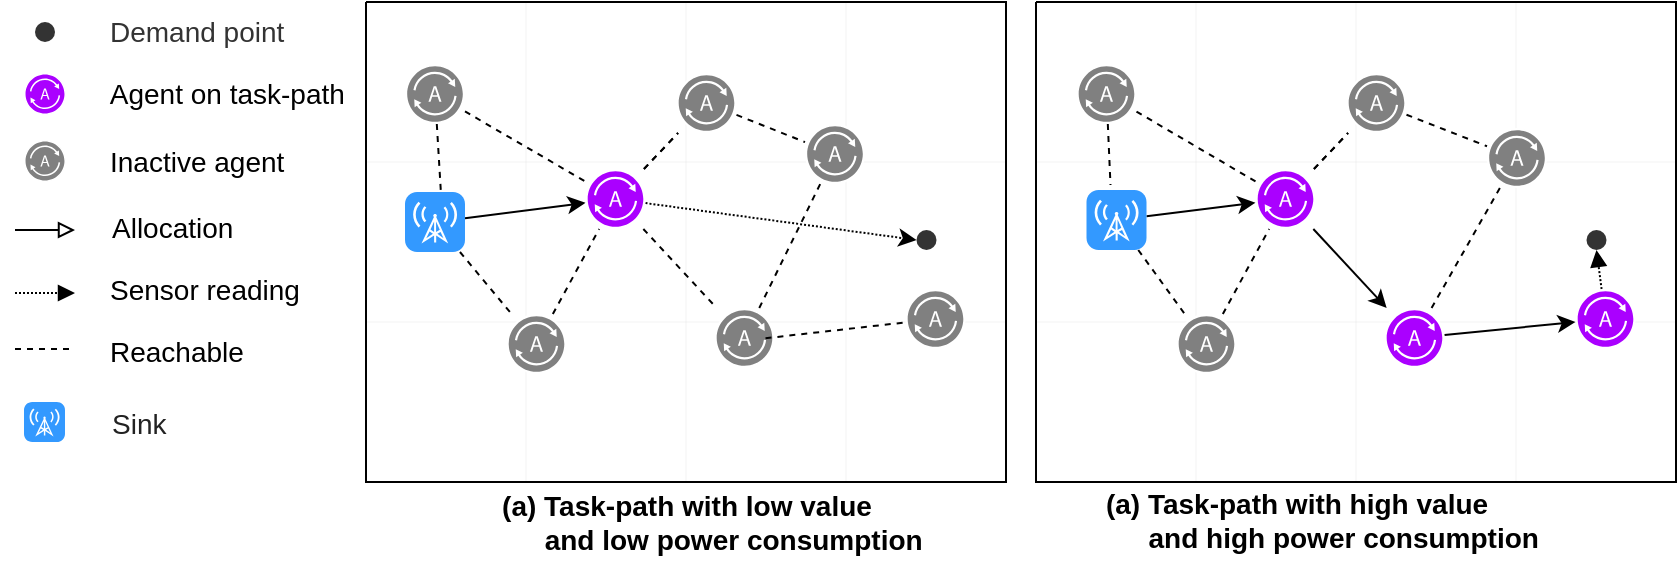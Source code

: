 <mxfile version="15.8.7" type="device"><diagram id="n3x0hCh38KXFZ6Cryw47" name="Page-1"><mxGraphModel dx="1102" dy="865" grid="1" gridSize="10" guides="1" tooltips="1" connect="1" arrows="1" fold="1" page="1" pageScale="1" pageWidth="827" pageHeight="1169" math="1" shadow="0"><root><mxCell id="0"/><mxCell id="1" parent="0"/><mxCell id="sWvzGrBPn2IlzjByoFlh-150" value="" style="verticalLabelPosition=bottom;verticalAlign=top;html=1;shape=mxgraph.basic.patternFillRect;fillStyle=grid;step=80;fillStrokeWidth=0.2;fillStrokeColor=#dddddd;" parent="1" vertex="1"><mxGeometry x="550" y="240" width="320" height="240" as="geometry"/></mxCell><mxCell id="G75mjb6Er_qYQi8ZF5sW-7" value="&lt;span style=&quot;color: rgb(0 , 0 , 0)&quot;&gt;&amp;nbsp;Agent on task-path&lt;/span&gt;" style="pointerEvents=1;shadow=0;dashed=0;html=1;labelPosition=right;verticalLabelPosition=middle;verticalAlign=middle;align=left;outlineConnect=0;shape=mxgraph.veeam2.agent;labelBackgroundColor=none;fillColor=#aa00ff;spacingLeft=16;fontSize=14;strokeColor=#7700CC;fontColor=#ffffff;" parent="1" vertex="1"><mxGeometry x="44" y="275.5" width="21" height="21" as="geometry"/></mxCell><mxCell id="G75mjb6Er_qYQi8ZF5sW-53" value="Inactive agent" style="pointerEvents=1;shadow=0;dashed=0;html=1;labelPosition=right;verticalLabelPosition=middle;verticalAlign=middle;align=left;outlineConnect=0;shape=mxgraph.veeam2.agent;labelBackgroundColor=none;fillColor=#808080;spacingLeft=20;fontSize=14;" parent="1" vertex="1"><mxGeometry x="44" y="309" width="21" height="21" as="geometry"/></mxCell><mxCell id="G75mjb6Er_qYQi8ZF5sW-55" value="Demand point" style="ellipse;html=1;aspect=fixed;dashed=1;labelBackgroundColor=none;fontColor=#333333;fillColor=#333333;strokeColor=none;labelPosition=right;verticalLabelPosition=middle;align=left;verticalAlign=middle;fontSize=14;textDirection=ltr;spacingLeft=25;" parent="1" vertex="1"><mxGeometry x="49.5" y="250" width="10" height="10" as="geometry"/></mxCell><mxCell id="dMY40JlKNHP0hM3eTLJn-19" style="rounded=0;orthogonalLoop=1;jettySize=auto;html=1;endArrow=block;endFill=0;fontSize=14;" parent="1" edge="1"><mxGeometry relative="1" as="geometry"><mxPoint x="39.5" y="354" as="sourcePoint"/><mxPoint x="69.5" y="354" as="targetPoint"/></mxGeometry></mxCell><mxCell id="dMY40JlKNHP0hM3eTLJn-20" value="Allocation" style="edgeLabel;html=1;align=left;verticalAlign=middle;resizable=0;points=[];fontSize=14;labelPosition=right;verticalLabelPosition=middle;spacingLeft=39;" parent="dMY40JlKNHP0hM3eTLJn-19" vertex="1" connectable="0"><mxGeometry x="-0.5" y="-1" relative="1" as="geometry"><mxPoint y="-2.5" as="offset"/></mxGeometry></mxCell><mxCell id="dMY40JlKNHP0hM3eTLJn-52" style="rounded=0;orthogonalLoop=1;jettySize=auto;html=1;endArrow=block;endFill=1;fontSize=14;dashed=1;dashPattern=1 1;spacingLeft=39;" parent="1" edge="1"><mxGeometry relative="1" as="geometry"><mxPoint x="39.5" y="385.5" as="sourcePoint"/><mxPoint x="69.5" y="385.5" as="targetPoint"/></mxGeometry></mxCell><mxCell id="dMY40JlKNHP0hM3eTLJn-53" value="Sensor reading" style="edgeLabel;html=1;align=left;verticalAlign=middle;resizable=0;points=[];fontSize=14;labelPosition=right;verticalLabelPosition=middle;spacingLeft=36;" parent="dMY40JlKNHP0hM3eTLJn-52" vertex="1" connectable="0"><mxGeometry x="-0.5" y="-1" relative="1" as="geometry"><mxPoint x="2" y="-3" as="offset"/></mxGeometry></mxCell><mxCell id="sWvzGrBPn2IlzjByoFlh-8" style="rounded=0;orthogonalLoop=1;jettySize=auto;html=1;" parent="1" source="sWvzGrBPn2IlzjByoFlh-11" target="sWvzGrBPn2IlzjByoFlh-16" edge="1"><mxGeometry relative="1" as="geometry"/></mxCell><mxCell id="sWvzGrBPn2IlzjByoFlh-9" style="edgeStyle=none;rounded=0;orthogonalLoop=1;jettySize=auto;html=1;" parent="1" source="sWvzGrBPn2IlzjByoFlh-16" target="sWvzGrBPn2IlzjByoFlh-24" edge="1"><mxGeometry relative="1" as="geometry"/></mxCell><mxCell id="sWvzGrBPn2IlzjByoFlh-10" style="edgeStyle=none;rounded=0;orthogonalLoop=1;jettySize=auto;html=1;dashed=1;endArrow=none;endFill=0;" parent="1" source="sWvzGrBPn2IlzjByoFlh-11" target="sWvzGrBPn2IlzjByoFlh-21" edge="1"><mxGeometry relative="1" as="geometry"/></mxCell><mxCell id="sWvzGrBPn2IlzjByoFlh-11" value="" style="html=1;strokeWidth=1;shadow=0;dashed=0;shape=mxgraph.ios7.misc.broadcast;strokeColor=none;buttonText=;strokeColor2=#222222;fontColor=#222222;fontSize=14;verticalLabelPosition=bottom;verticalAlign=top;align=center;fillColor=#3399FF;spacingTop=-10;" parent="1" vertex="1"><mxGeometry x="575.25" y="334" width="30" height="30" as="geometry"/></mxCell><mxCell id="sWvzGrBPn2IlzjByoFlh-12" style="rounded=0;orthogonalLoop=1;jettySize=auto;html=1;entryX=0.5;entryY=1;entryDx=0;entryDy=0;dashed=1;dashPattern=1 1;startArrow=none;startFill=0;sourcePerimeterSpacing=0;endArrow=block;endFill=1;endSize=6;targetPerimeterSpacing=0;fontSize=14;" parent="1" source="sWvzGrBPn2IlzjByoFlh-18" target="sWvzGrBPn2IlzjByoFlh-17" edge="1"><mxGeometry relative="1" as="geometry"><mxPoint x="904.75" y="352.27" as="sourcePoint"/></mxGeometry></mxCell><mxCell id="sWvzGrBPn2IlzjByoFlh-13" style="edgeStyle=none;rounded=0;orthogonalLoop=1;jettySize=auto;html=1;dashed=1;endArrow=none;endFill=0;" parent="1" source="sWvzGrBPn2IlzjByoFlh-16" target="sWvzGrBPn2IlzjByoFlh-26" edge="1"><mxGeometry relative="1" as="geometry"/></mxCell><mxCell id="sWvzGrBPn2IlzjByoFlh-14" value="" style="edgeStyle=none;rounded=0;orthogonalLoop=1;jettySize=auto;html=1;dashed=1;endArrow=none;endFill=0;" parent="1" source="sWvzGrBPn2IlzjByoFlh-16" target="sWvzGrBPn2IlzjByoFlh-26" edge="1"><mxGeometry relative="1" as="geometry"/></mxCell><mxCell id="sWvzGrBPn2IlzjByoFlh-16" value="" style="pointerEvents=1;shadow=0;dashed=0;html=1;labelPosition=center;verticalLabelPosition=bottom;verticalAlign=top;align=center;outlineConnect=0;shape=mxgraph.veeam2.agent;labelBackgroundColor=none;fillColor=#aa00ff;strokeColor=#7700CC;fontSize=14;fontColor=#ffffff;" parent="1" vertex="1"><mxGeometry x="659.75" y="323.5" width="30" height="30" as="geometry"/></mxCell><mxCell id="sWvzGrBPn2IlzjByoFlh-17" value="" style="ellipse;html=1;aspect=fixed;dashed=1;labelBackgroundColor=none;fontColor=#333333;fillColor=#333333;strokeColor=none;labelPosition=center;verticalLabelPosition=middle;align=center;verticalAlign=middle;fontSize=14;whiteSpace=wrap;" parent="1" vertex="1"><mxGeometry x="825.25" y="354" width="10" height="10" as="geometry"/></mxCell><mxCell id="sWvzGrBPn2IlzjByoFlh-18" value="" style="pointerEvents=1;shadow=0;dashed=0;html=1;labelPosition=center;verticalLabelPosition=bottom;verticalAlign=top;align=center;outlineConnect=0;shape=mxgraph.veeam2.agent;labelBackgroundColor=none;fillColor=#aa00ff;strokeColor=#7700CC;fontColor=#ffffff;fontSize=14;" parent="1" vertex="1"><mxGeometry x="819.75" y="383.5" width="30" height="30" as="geometry"/></mxCell><mxCell id="sWvzGrBPn2IlzjByoFlh-19" style="rounded=0;orthogonalLoop=1;jettySize=auto;html=1;entryX=0.4;entryY=-0.083;entryDx=0;entryDy=0;entryPerimeter=0;dashed=1;endArrow=none;endFill=0;" parent="1" source="sWvzGrBPn2IlzjByoFlh-20" target="sWvzGrBPn2IlzjByoFlh-11" edge="1"><mxGeometry relative="1" as="geometry"/></mxCell><mxCell id="sWvzGrBPn2IlzjByoFlh-173" style="edgeStyle=none;rounded=0;orthogonalLoop=1;jettySize=auto;html=1;dashed=1;endArrow=none;endFill=0;strokeColor=#000000;" parent="1" source="sWvzGrBPn2IlzjByoFlh-20" target="sWvzGrBPn2IlzjByoFlh-16" edge="1"><mxGeometry relative="1" as="geometry"/></mxCell><mxCell id="sWvzGrBPn2IlzjByoFlh-20" value="" style="pointerEvents=1;shadow=0;dashed=0;html=1;labelPosition=center;verticalLabelPosition=bottom;verticalAlign=top;align=center;outlineConnect=0;shape=mxgraph.veeam2.agent;labelBackgroundColor=none;strokeColor=#006EAF;fontSize=14;fillColor=#808080;" parent="1" vertex="1"><mxGeometry x="570.25" y="271" width="30" height="30" as="geometry"/></mxCell><mxCell id="sWvzGrBPn2IlzjByoFlh-172" style="edgeStyle=none;rounded=0;orthogonalLoop=1;jettySize=auto;html=1;dashed=1;endArrow=none;endFill=0;strokeColor=#000000;" parent="1" source="sWvzGrBPn2IlzjByoFlh-21" target="sWvzGrBPn2IlzjByoFlh-16" edge="1"><mxGeometry relative="1" as="geometry"/></mxCell><mxCell id="sWvzGrBPn2IlzjByoFlh-21" value="" style="pointerEvents=1;shadow=0;dashed=0;html=1;labelPosition=center;verticalLabelPosition=bottom;verticalAlign=top;align=center;outlineConnect=0;shape=mxgraph.veeam2.agent;labelBackgroundColor=none;strokeColor=#006EAF;fontSize=14;fillColor=#808080;" parent="1" vertex="1"><mxGeometry x="620.25" y="396" width="30" height="30" as="geometry"/></mxCell><mxCell id="sWvzGrBPn2IlzjByoFlh-22" style="edgeStyle=none;rounded=0;orthogonalLoop=1;jettySize=auto;html=1;" parent="1" source="sWvzGrBPn2IlzjByoFlh-24" target="sWvzGrBPn2IlzjByoFlh-18" edge="1"><mxGeometry relative="1" as="geometry"/></mxCell><mxCell id="sWvzGrBPn2IlzjByoFlh-23" style="edgeStyle=none;rounded=0;orthogonalLoop=1;jettySize=auto;html=1;dashed=1;endArrow=none;endFill=0;" parent="1" source="sWvzGrBPn2IlzjByoFlh-24" target="sWvzGrBPn2IlzjByoFlh-25" edge="1"><mxGeometry relative="1" as="geometry"/></mxCell><mxCell id="sWvzGrBPn2IlzjByoFlh-24" value="" style="pointerEvents=1;shadow=0;dashed=0;html=1;labelPosition=center;verticalLabelPosition=bottom;verticalAlign=top;align=center;outlineConnect=0;shape=mxgraph.veeam2.agent;labelBackgroundColor=none;fillColor=#aa00ff;strokeColor=#7700CC;fontSize=14;fontColor=#ffffff;" parent="1" vertex="1"><mxGeometry x="724.25" y="393" width="30" height="30" as="geometry"/></mxCell><mxCell id="sWvzGrBPn2IlzjByoFlh-25" value="" style="pointerEvents=1;shadow=0;dashed=0;html=1;labelPosition=center;verticalLabelPosition=bottom;verticalAlign=top;align=center;outlineConnect=0;shape=mxgraph.veeam2.agent;labelBackgroundColor=none;strokeColor=#006EAF;fontColor=#ffffff;fontSize=14;fillColor=#808080;" parent="1" vertex="1"><mxGeometry x="775.5" y="303" width="30" height="30" as="geometry"/></mxCell><mxCell id="sWvzGrBPn2IlzjByoFlh-174" style="edgeStyle=none;rounded=0;orthogonalLoop=1;jettySize=auto;html=1;dashed=1;endArrow=none;endFill=0;strokeColor=#000000;" parent="1" source="sWvzGrBPn2IlzjByoFlh-26" target="sWvzGrBPn2IlzjByoFlh-25" edge="1"><mxGeometry relative="1" as="geometry"/></mxCell><mxCell id="sWvzGrBPn2IlzjByoFlh-26" value="" style="pointerEvents=1;shadow=0;dashed=0;html=1;labelPosition=center;verticalLabelPosition=bottom;verticalAlign=top;align=center;outlineConnect=0;shape=mxgraph.veeam2.agent;labelBackgroundColor=none;strokeColor=#006EAF;fontColor=#ffffff;fontSize=14;fillColor=#808080;" parent="1" vertex="1"><mxGeometry x="705.25" y="275.5" width="30" height="30" as="geometry"/></mxCell><mxCell id="sWvzGrBPn2IlzjByoFlh-145" style="rounded=0;orthogonalLoop=1;jettySize=auto;html=1;endArrow=none;endFill=0;fontSize=14;dashed=1;spacingLeft=39;strokeColor=#000000;" parent="1" edge="1"><mxGeometry relative="1" as="geometry"><mxPoint x="39.5" y="413.5" as="sourcePoint"/><mxPoint x="69.5" y="413.5" as="targetPoint"/></mxGeometry></mxCell><mxCell id="sWvzGrBPn2IlzjByoFlh-146" value="Reachable" style="edgeLabel;html=1;align=left;verticalAlign=middle;resizable=0;points=[];fontSize=14;labelPosition=right;verticalLabelPosition=middle;spacingLeft=38;" parent="sWvzGrBPn2IlzjByoFlh-145" vertex="1" connectable="0"><mxGeometry x="-0.5" y="-1" relative="1" as="geometry"><mxPoint as="offset"/></mxGeometry></mxCell><mxCell id="sWvzGrBPn2IlzjByoFlh-151" value="" style="verticalLabelPosition=bottom;verticalAlign=top;html=1;shape=mxgraph.basic.patternFillRect;fillStyle=grid;step=80;fillStrokeWidth=0.2;fillStrokeColor=#dddddd;" parent="1" vertex="1"><mxGeometry x="215" y="240" width="320" height="240" as="geometry"/></mxCell><mxCell id="sWvzGrBPn2IlzjByoFlh-152" style="rounded=0;orthogonalLoop=1;jettySize=auto;html=1;fontSize=14;" parent="1" source="sWvzGrBPn2IlzjByoFlh-155" target="sWvzGrBPn2IlzjByoFlh-159" edge="1"><mxGeometry relative="1" as="geometry"/></mxCell><mxCell id="sWvzGrBPn2IlzjByoFlh-153" style="edgeStyle=none;rounded=0;orthogonalLoop=1;jettySize=auto;html=1;entryX=0;entryY=0.5;entryDx=0;entryDy=0;dashed=1;dashPattern=1 1;" parent="1" source="sWvzGrBPn2IlzjByoFlh-159" target="sWvzGrBPn2IlzjByoFlh-160" edge="1"><mxGeometry relative="1" as="geometry"/></mxCell><mxCell id="sWvzGrBPn2IlzjByoFlh-154" style="edgeStyle=none;rounded=0;orthogonalLoop=1;jettySize=auto;html=1;dashed=1;endArrow=none;endFill=0;fontSize=14;" parent="1" source="sWvzGrBPn2IlzjByoFlh-155" target="sWvzGrBPn2IlzjByoFlh-164" edge="1"><mxGeometry relative="1" as="geometry"><mxPoint x="293.863" y="353" as="targetPoint"/></mxGeometry></mxCell><mxCell id="sWvzGrBPn2IlzjByoFlh-155" value="" style="html=1;strokeWidth=1;shadow=0;dashed=0;shape=mxgraph.ios7.misc.broadcast;strokeColor=none;buttonText=;strokeColor2=#222222;fontColor=#222222;fontSize=14;verticalLabelPosition=bottom;verticalAlign=top;align=center;fillColor=#3399FF;spacingTop=-10;" parent="1" vertex="1"><mxGeometry x="234.5" y="335" width="30" height="30" as="geometry"/></mxCell><mxCell id="sWvzGrBPn2IlzjByoFlh-157" style="edgeStyle=none;rounded=0;orthogonalLoop=1;jettySize=auto;html=1;dashed=1;endArrow=none;endFill=0;" parent="1" source="sWvzGrBPn2IlzjByoFlh-159" target="sWvzGrBPn2IlzjByoFlh-169" edge="1"><mxGeometry relative="1" as="geometry"/></mxCell><mxCell id="sWvzGrBPn2IlzjByoFlh-158" value="" style="edgeStyle=none;rounded=0;orthogonalLoop=1;jettySize=auto;html=1;dashed=1;endArrow=none;endFill=0;" parent="1" source="sWvzGrBPn2IlzjByoFlh-159" target="sWvzGrBPn2IlzjByoFlh-169" edge="1"><mxGeometry relative="1" as="geometry"/></mxCell><mxCell id="sWvzGrBPn2IlzjByoFlh-159" value="" style="pointerEvents=1;shadow=0;dashed=0;html=1;labelPosition=center;verticalLabelPosition=bottom;verticalAlign=top;align=center;outlineConnect=0;shape=mxgraph.veeam2.agent;labelBackgroundColor=none;strokeColor=#A50040;fontSize=14;fontColor=#ffffff;fillColor=#AA00FF;" parent="1" vertex="1"><mxGeometry x="324.75" y="323.5" width="30" height="30" as="geometry"/></mxCell><mxCell id="sWvzGrBPn2IlzjByoFlh-160" value="" style="ellipse;html=1;aspect=fixed;dashed=1;labelBackgroundColor=none;fontColor=#333333;fillColor=#333333;strokeColor=none;labelPosition=center;verticalLabelPosition=middle;align=center;verticalAlign=middle;fontSize=14;whiteSpace=wrap;" parent="1" vertex="1"><mxGeometry x="490.25" y="354" width="10" height="10" as="geometry"/></mxCell><mxCell id="sWvzGrBPn2IlzjByoFlh-161" value="" style="pointerEvents=1;shadow=0;dashed=0;html=1;labelPosition=center;verticalLabelPosition=bottom;verticalAlign=top;align=center;outlineConnect=0;shape=mxgraph.veeam2.agent;labelBackgroundColor=none;fillColor=#808080;strokeColor=#7700CC;fontColor=#ffffff;fontSize=14;" parent="1" vertex="1"><mxGeometry x="484.75" y="383.5" width="30" height="30" as="geometry"/></mxCell><mxCell id="LOvDVULMXdCORM9fZW1k-1" style="rounded=0;orthogonalLoop=1;jettySize=auto;html=1;strokeColor=none;dashed=1;" parent="1" source="sWvzGrBPn2IlzjByoFlh-163" target="sWvzGrBPn2IlzjByoFlh-159" edge="1"><mxGeometry relative="1" as="geometry"/></mxCell><mxCell id="LOvDVULMXdCORM9fZW1k-2" style="edgeStyle=none;rounded=0;orthogonalLoop=1;jettySize=auto;html=1;dashed=1;endArrow=none;endFill=0;" parent="1" source="sWvzGrBPn2IlzjByoFlh-163" target="sWvzGrBPn2IlzjByoFlh-159" edge="1"><mxGeometry relative="1" as="geometry"/></mxCell><mxCell id="LOvDVULMXdCORM9fZW1k-3" style="edgeStyle=none;rounded=0;orthogonalLoop=1;jettySize=auto;html=1;dashed=1;endArrow=none;endFill=0;entryX=0.6;entryY=0.033;entryDx=0;entryDy=0;entryPerimeter=0;" parent="1" source="sWvzGrBPn2IlzjByoFlh-163" target="sWvzGrBPn2IlzjByoFlh-155" edge="1"><mxGeometry relative="1" as="geometry"><mxPoint x="249.5" y="331" as="targetPoint"/></mxGeometry></mxCell><mxCell id="sWvzGrBPn2IlzjByoFlh-163" value="" style="pointerEvents=1;shadow=0;dashed=0;html=1;labelPosition=center;verticalLabelPosition=bottom;verticalAlign=top;align=center;outlineConnect=0;shape=mxgraph.veeam2.agent;labelBackgroundColor=none;strokeColor=#006EAF;fontSize=14;fillColor=#808080;" parent="1" vertex="1"><mxGeometry x="234.5" y="271" width="30" height="30" as="geometry"/></mxCell><mxCell id="sWvzGrBPn2IlzjByoFlh-175" style="edgeStyle=none;rounded=0;orthogonalLoop=1;jettySize=auto;html=1;dashed=1;endArrow=none;endFill=0;strokeColor=#000000;fontSize=14;" parent="1" source="sWvzGrBPn2IlzjByoFlh-164" target="sWvzGrBPn2IlzjByoFlh-159" edge="1"><mxGeometry relative="1" as="geometry"/></mxCell><mxCell id="sWvzGrBPn2IlzjByoFlh-164" value="" style="pointerEvents=1;shadow=0;dashed=0;html=1;labelPosition=center;verticalLabelPosition=bottom;verticalAlign=top;align=center;outlineConnect=0;shape=mxgraph.veeam2.agent;labelBackgroundColor=none;strokeColor=#006EAF;fontSize=14;fillColor=#808080;" parent="1" vertex="1"><mxGeometry x="285.25" y="396" width="30" height="30" as="geometry"/></mxCell><mxCell id="sWvzGrBPn2IlzjByoFlh-166" style="edgeStyle=none;rounded=0;orthogonalLoop=1;jettySize=auto;html=1;dashed=1;endArrow=none;endFill=0;" parent="1" source="sWvzGrBPn2IlzjByoFlh-167" target="sWvzGrBPn2IlzjByoFlh-168" edge="1"><mxGeometry relative="1" as="geometry"/></mxCell><mxCell id="sWvzGrBPn2IlzjByoFlh-167" value="" style="pointerEvents=1;shadow=0;dashed=0;html=1;labelPosition=center;verticalLabelPosition=bottom;verticalAlign=top;align=center;outlineConnect=0;shape=mxgraph.veeam2.agent;labelBackgroundColor=none;fillColor=#808080;strokeColor=#7700CC;fontSize=14;fontColor=#ffffff;" parent="1" vertex="1"><mxGeometry x="389.25" y="393" width="30" height="30" as="geometry"/></mxCell><mxCell id="sWvzGrBPn2IlzjByoFlh-168" value="" style="pointerEvents=1;shadow=0;dashed=0;html=1;labelPosition=center;verticalLabelPosition=bottom;verticalAlign=top;align=center;outlineConnect=0;shape=mxgraph.veeam2.agent;labelBackgroundColor=none;strokeColor=#006EAF;fontColor=#ffffff;fontSize=14;fillColor=#808080;" parent="1" vertex="1"><mxGeometry x="434.5" y="301" width="30" height="30" as="geometry"/></mxCell><mxCell id="sWvzGrBPn2IlzjByoFlh-176" style="edgeStyle=none;rounded=0;orthogonalLoop=1;jettySize=auto;html=1;dashed=1;endArrow=none;endFill=0;strokeColor=#000000;" parent="1" source="sWvzGrBPn2IlzjByoFlh-169" target="sWvzGrBPn2IlzjByoFlh-168" edge="1"><mxGeometry relative="1" as="geometry"/></mxCell><mxCell id="sWvzGrBPn2IlzjByoFlh-169" value="" style="pointerEvents=1;shadow=0;dashed=0;html=1;labelPosition=center;verticalLabelPosition=bottom;verticalAlign=top;align=center;outlineConnect=0;shape=mxgraph.veeam2.agent;labelBackgroundColor=none;strokeColor=#006EAF;fontColor=#ffffff;fontSize=14;fillColor=#808080;" parent="1" vertex="1"><mxGeometry x="370.25" y="275.5" width="30" height="30" as="geometry"/></mxCell><mxCell id="sWvzGrBPn2IlzjByoFlh-170" style="edgeStyle=none;rounded=0;orthogonalLoop=1;jettySize=auto;html=1;dashed=1;endArrow=none;endFill=0;exitX=0.85;exitY=0.504;exitDx=0;exitDy=0;exitPerimeter=0;" parent="1" source="sWvzGrBPn2IlzjByoFlh-167" target="sWvzGrBPn2IlzjByoFlh-161" edge="1"><mxGeometry relative="1" as="geometry"><mxPoint x="421.628" y="403.0" as="sourcePoint"/><mxPoint x="452.122" y="341" as="targetPoint"/></mxGeometry></mxCell><mxCell id="sWvzGrBPn2IlzjByoFlh-171" style="edgeStyle=none;rounded=0;orthogonalLoop=1;jettySize=auto;html=1;dashed=1;endArrow=none;endFill=0;" parent="1" source="sWvzGrBPn2IlzjByoFlh-159" target="sWvzGrBPn2IlzjByoFlh-167" edge="1"><mxGeometry relative="1" as="geometry"><mxPoint x="431.628" y="413.0" as="sourcePoint"/><mxPoint x="462.122" y="351" as="targetPoint"/></mxGeometry></mxCell><mxCell id="sWvzGrBPn2IlzjByoFlh-178" value="&lt;b&gt;&lt;span style=&quot;font-size: 14px&quot;&gt;(a) Task-path with l&lt;/span&gt;&lt;span style=&quot;text-align: left&quot;&gt;ow value &lt;br&gt;&amp;nbsp; &amp;nbsp; &amp;nbsp; &amp;nbsp; &amp;nbsp; &amp;nbsp; and low power consumption&lt;br&gt;&lt;/span&gt;&lt;/b&gt;" style="text;html=1;align=center;verticalAlign=middle;resizable=0;points=[];autosize=1;fontSize=14;" parent="1" vertex="1"><mxGeometry x="250" y="480" width="250" height="40" as="geometry"/></mxCell><mxCell id="LOvDVULMXdCORM9fZW1k-4" value="&lt;b&gt;&lt;span style=&quot;font-size: 14px&quot;&gt;(a) Task-path with high&amp;nbsp;&lt;/span&gt;&lt;span style=&quot;text-align: left&quot;&gt;value &lt;br&gt;&amp;nbsp; &amp;nbsp; &amp;nbsp; &amp;nbsp; &amp;nbsp; &amp;nbsp; and high power consumption&lt;br&gt;&lt;/span&gt;&lt;/b&gt;" style="text;html=1;align=center;verticalAlign=middle;resizable=0;points=[];autosize=1;fontSize=14;" parent="1" vertex="1"><mxGeometry x="550" y="479" width="260" height="40" as="geometry"/></mxCell><mxCell id="3peyqZYSd458uIesiHBW-1" value="Sink" style="html=1;strokeWidth=1;shadow=0;dashed=0;shape=mxgraph.ios7.misc.broadcast;strokeColor=none;buttonText=;strokeColor2=#222222;fontColor=#222222;fontSize=14;verticalLabelPosition=middle;verticalAlign=middle;align=left;fillColor=#3399FF;spacingTop=2;labelPosition=right;spacingLeft=21;" vertex="1" parent="1"><mxGeometry x="44" y="440" width="20.5" height="20" as="geometry"/></mxCell></root></mxGraphModel></diagram></mxfile>